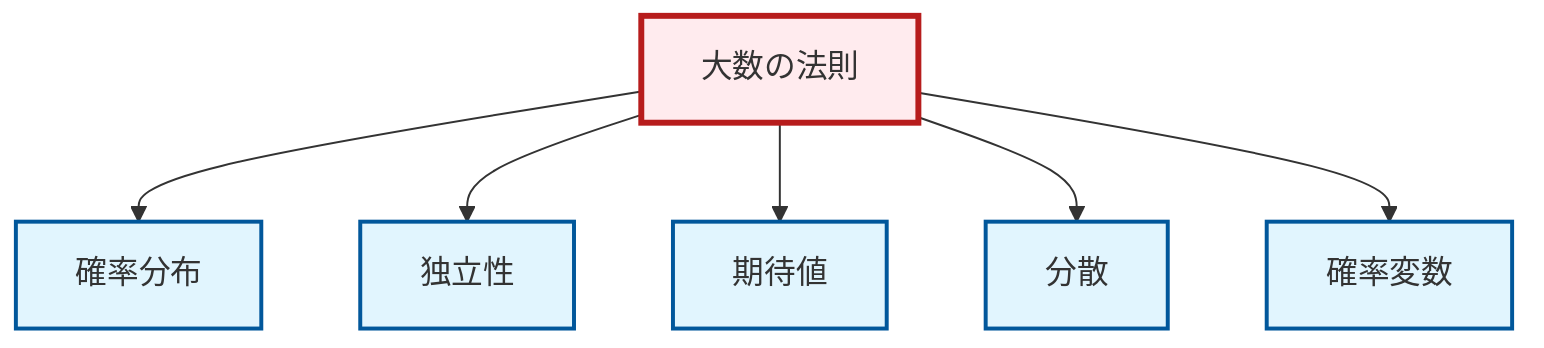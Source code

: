 graph TD
    classDef definition fill:#e1f5fe,stroke:#01579b,stroke-width:2px
    classDef theorem fill:#f3e5f5,stroke:#4a148c,stroke-width:2px
    classDef axiom fill:#fff3e0,stroke:#e65100,stroke-width:2px
    classDef example fill:#e8f5e9,stroke:#1b5e20,stroke-width:2px
    classDef current fill:#ffebee,stroke:#b71c1c,stroke-width:3px
    def-expectation["期待値"]:::definition
    thm-law-of-large-numbers["大数の法則"]:::theorem
    def-variance["分散"]:::definition
    def-random-variable["確率変数"]:::definition
    def-probability-distribution["確率分布"]:::definition
    def-independence["独立性"]:::definition
    thm-law-of-large-numbers --> def-probability-distribution
    thm-law-of-large-numbers --> def-independence
    thm-law-of-large-numbers --> def-expectation
    thm-law-of-large-numbers --> def-variance
    thm-law-of-large-numbers --> def-random-variable
    class thm-law-of-large-numbers current
